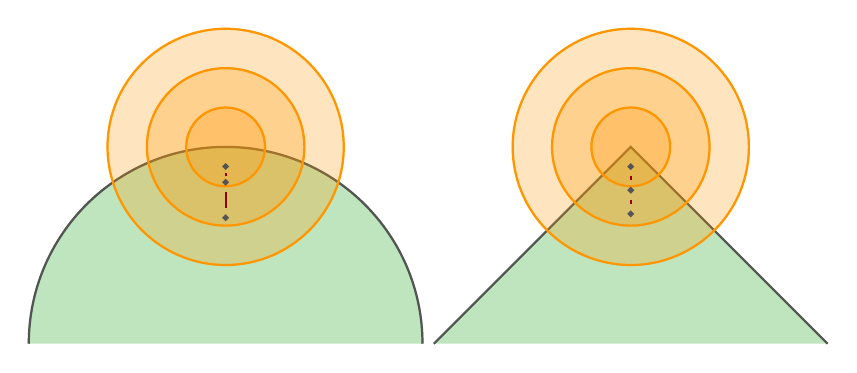 
\begin{tikzpicture}[x=0.50cm,y=0.50cm]
  % colors
  \definecolor{kGreen}{rgb}{0.0,0.59,0.0}
  \definecolor{kOrange}{rgb}{1.0,0.59,0.0}
  \definecolor{kGrey}{rgb}{0.33,0.33,0.33}
  \definecolor{kRed}{rgb}{0.59,0.0,0.0}
  % shape
  \node (px) at (5,5) {};
  \draw[draw,thick,fill,color=kGreen,nearly transparent] (0,0) arc (180:0:5);
  \draw[draw,thick,color=kGrey] (0,0) arc (180:0:5);
  % balls
  \draw[draw,thick,fill,color=kOrange,nearly transparent] (px) circle (3);
  \draw[draw,thick,color=kOrange] (px) circle (3);
  \draw[draw,thick,fill,color=kOrange,nearly transparent] (px) circle (2);
  \draw[draw,thick,color=kOrange] (px) circle (2);
  \draw[draw,thick,fill,color=kOrange,nearly transparent] (px) circle (1);
  \draw[draw,thick,color=kOrange] (px) circle (1);
  % barycenters
  \node (b1) at (5,4.5) {};
  \node (b2) at (5,4.1) {};
  \node (b3) at (5,3.2) {};
  \draw[draw,thick,color=kRed, fill] (b1) -- (b2);
  \draw[draw,thick,color=kRed, fill] (b2) -- (b3);
  \draw[draw,thick,color=kGrey,fill] (b1) circle (0.05);
  \draw[draw,thick,color=kGrey,fill] (b2) circle (0.05);
  \draw[draw,thick,color=kGrey,fill] (b3) circle (0.05);
\end{tikzpicture}
\begin{tikzpicture}[x=0.50cm,y=0.50cm]
  % colors
  \definecolor{kGreen}{rgb}{0.0,0.59,0.0}
  \definecolor{kOrange}{rgb}{1.0,0.59,0.0}
  \definecolor{kGrey}{rgb}{0.33,0.33,0.33}
  \definecolor{kRed}{rgb}{0.59,0.0,0.0}
  % shape
  \node (px) at (5,5) {};
  \draw[draw,thick,fill,color=kGreen,nearly transparent] (0,0) -- (5,5) -- (10,0);
  \draw[draw,thick,color=kGrey] (0,0) -- (5,5) -- (10,0);
  % balls
  \draw[draw,thick,fill,color=kOrange,nearly transparent] (px) circle (3);
  \draw[draw,thick,color=kOrange] (px) circle (3);
  \draw[draw,thick,fill,color=kOrange,nearly transparent] (px) circle (2);
  \draw[draw,thick,color=kOrange] (px) circle (2);
  \draw[draw,thick,fill,color=kOrange,nearly transparent] (px) circle (1);
  \draw[draw,thick,color=kOrange] (px) circle (1);
  % barycenters
  \node (b1) at (5,4.5) {};
  \node (b2) at (5,3.9) {};
  \node (b3) at (5,3.3) {};
  \draw[draw,thick,color=kRed, fill] (b1) -- (b2);
  \draw[draw,thick,color=kRed, fill] (b2) -- (b3);
  \draw[draw,thick,color=kGrey,fill] (b1) circle (0.05);
  \draw[draw,thick,color=kGrey,fill] (b2) circle (0.05);
  \draw[draw,thick,color=kGrey,fill] (b3) circle (0.05);
\end{tikzpicture}

